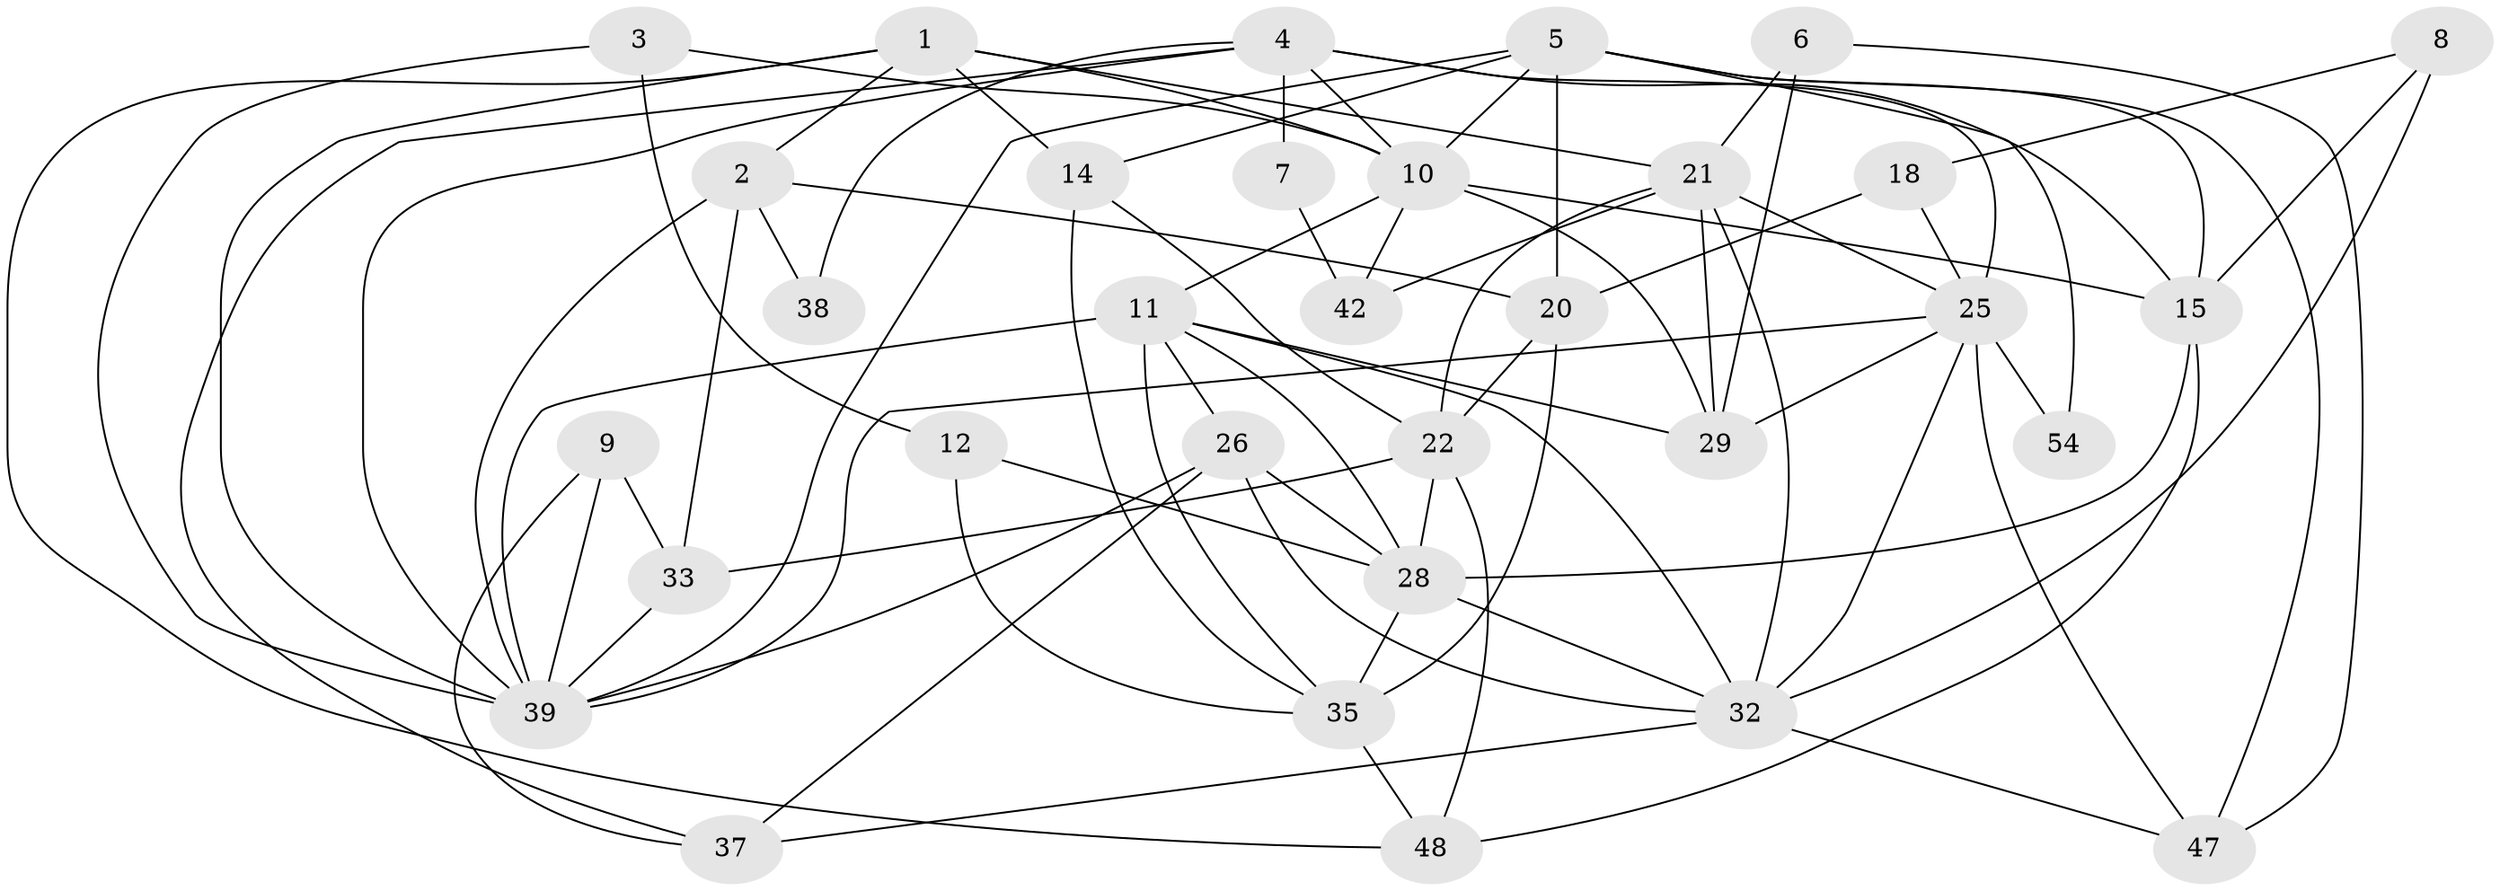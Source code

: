 // original degree distribution, {2: 0.16363636363636364, 4: 0.34545454545454546, 3: 0.23636363636363636, 7: 0.03636363636363636, 5: 0.07272727272727272, 6: 0.10909090909090909, 9: 0.01818181818181818, 8: 0.01818181818181818}
// Generated by graph-tools (version 1.1) at 2025/11/02/27/25 16:11:21]
// undirected, 32 vertices, 80 edges
graph export_dot {
graph [start="1"]
  node [color=gray90,style=filled];
  1 [super="+23"];
  2 [super="+24"];
  3;
  4 [super="+16"];
  5 [super="+43"];
  6 [super="+30"];
  7 [super="+55"];
  8;
  9 [super="+19"];
  10 [super="+13"];
  11 [super="+46"];
  12 [super="+17"];
  14;
  15 [super="+40"];
  18;
  20 [super="+50"];
  21 [super="+51"];
  22 [super="+27"];
  25 [super="+31"];
  26 [super="+41"];
  28 [super="+45"];
  29 [super="+34"];
  32 [super="+49"];
  33 [super="+44"];
  35 [super="+36"];
  37;
  38;
  39 [super="+52"];
  42;
  47 [super="+53"];
  48;
  54;
  1 -- 21;
  1 -- 48;
  1 -- 2;
  1 -- 10;
  1 -- 14;
  1 -- 39;
  2 -- 33 [weight=2];
  2 -- 20;
  2 -- 38;
  2 -- 39;
  3 -- 12;
  3 -- 39;
  3 -- 10;
  4 -- 15;
  4 -- 25 [weight=2];
  4 -- 37;
  4 -- 38;
  4 -- 7 [weight=2];
  4 -- 39;
  4 -- 10;
  5 -- 14;
  5 -- 20;
  5 -- 54;
  5 -- 10;
  5 -- 47;
  5 -- 15;
  5 -- 39;
  6 -- 29;
  6 -- 21;
  6 -- 47;
  7 -- 42;
  8 -- 18;
  8 -- 32;
  8 -- 15;
  9 -- 33;
  9 -- 39;
  9 -- 37;
  10 -- 29;
  10 -- 42;
  10 -- 11;
  10 -- 15;
  11 -- 26;
  11 -- 32;
  11 -- 35;
  11 -- 39;
  11 -- 28;
  11 -- 29;
  12 -- 35;
  12 -- 28;
  14 -- 22;
  14 -- 35;
  15 -- 28;
  15 -- 48;
  18 -- 20;
  18 -- 25 [weight=2];
  20 -- 35;
  20 -- 22;
  21 -- 25;
  21 -- 42;
  21 -- 32;
  21 -- 22;
  21 -- 29;
  22 -- 48;
  22 -- 33;
  22 -- 28;
  25 -- 29;
  25 -- 54;
  25 -- 32;
  25 -- 39;
  25 -- 47;
  26 -- 32;
  26 -- 39;
  26 -- 28;
  26 -- 37;
  28 -- 35;
  28 -- 32;
  32 -- 37;
  32 -- 47;
  33 -- 39;
  35 -- 48;
}
